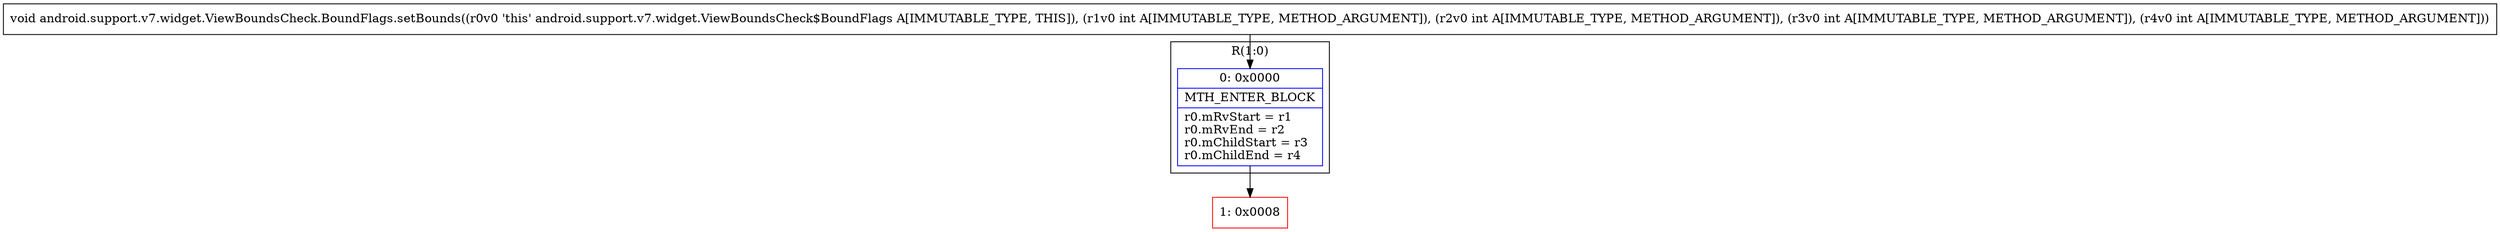 digraph "CFG forandroid.support.v7.widget.ViewBoundsCheck.BoundFlags.setBounds(IIII)V" {
subgraph cluster_Region_351765281 {
label = "R(1:0)";
node [shape=record,color=blue];
Node_0 [shape=record,label="{0\:\ 0x0000|MTH_ENTER_BLOCK\l|r0.mRvStart = r1\lr0.mRvEnd = r2\lr0.mChildStart = r3\lr0.mChildEnd = r4\l}"];
}
Node_1 [shape=record,color=red,label="{1\:\ 0x0008}"];
MethodNode[shape=record,label="{void android.support.v7.widget.ViewBoundsCheck.BoundFlags.setBounds((r0v0 'this' android.support.v7.widget.ViewBoundsCheck$BoundFlags A[IMMUTABLE_TYPE, THIS]), (r1v0 int A[IMMUTABLE_TYPE, METHOD_ARGUMENT]), (r2v0 int A[IMMUTABLE_TYPE, METHOD_ARGUMENT]), (r3v0 int A[IMMUTABLE_TYPE, METHOD_ARGUMENT]), (r4v0 int A[IMMUTABLE_TYPE, METHOD_ARGUMENT])) }"];
MethodNode -> Node_0;
Node_0 -> Node_1;
}

